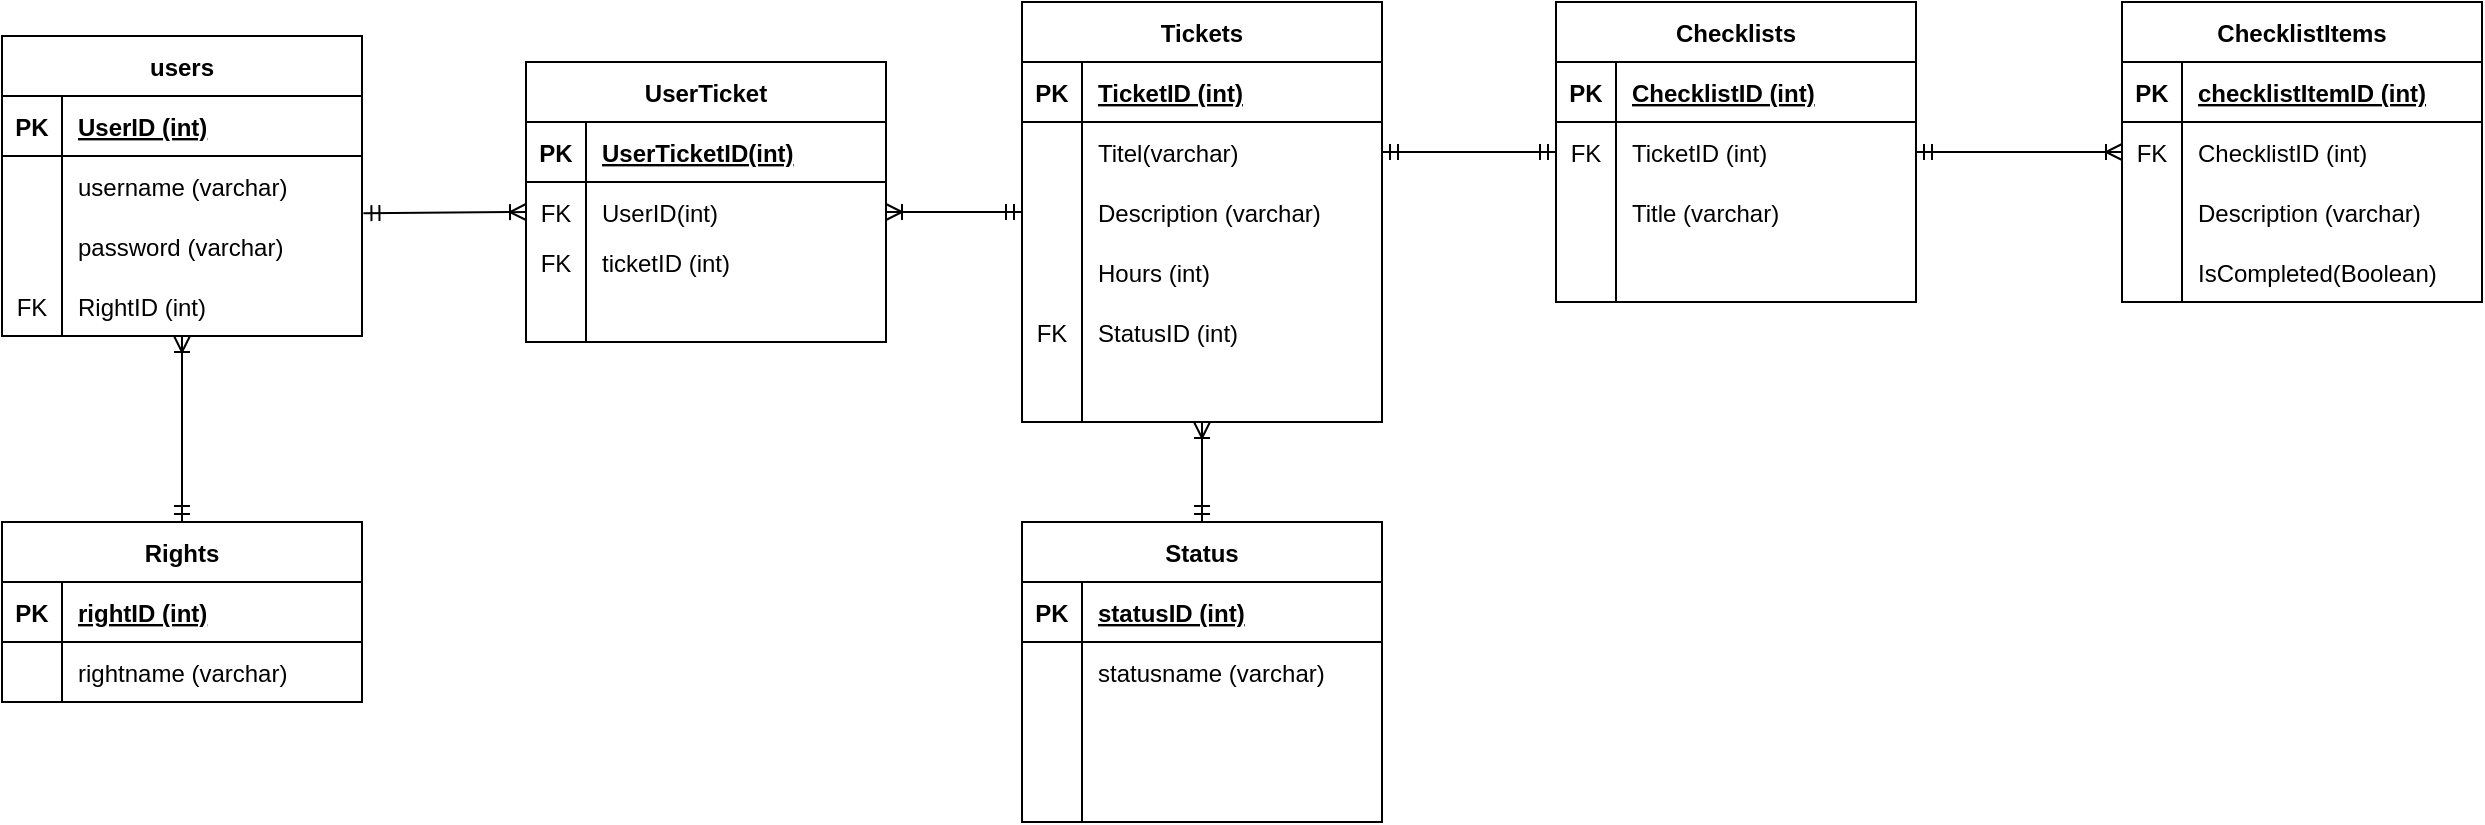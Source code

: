 <mxfile version="20.8.16" type="device"><diagram name="Pagina-1" id="ED9_x2SgofxIKKMf2CVn"><mxGraphModel dx="1050" dy="621" grid="1" gridSize="10" guides="1" tooltips="1" connect="1" arrows="1" fold="1" page="1" pageScale="1" pageWidth="827" pageHeight="1169" math="0" shadow="0"><root><mxCell id="0"/><mxCell id="1" parent="0"/><mxCell id="HaP4oov02xEPlmSlkepc-18" value="" style="endArrow=ERmandOne;html=1;rounded=0;entryX=1.004;entryY=0.953;entryDx=0;entryDy=0;exitX=0;exitY=0.5;exitDx=0;exitDy=0;startArrow=ERoneToMany;startFill=0;endFill=0;entryPerimeter=0;" parent="1" source="A2KFYOI-hx_nvCQmy2ri-47" target="A2KFYOI-hx_nvCQmy2ri-19" edge="1"><mxGeometry x="0.404" y="-29" width="50" height="50" relative="1" as="geometry"><mxPoint x="320" y="205" as="sourcePoint"/><mxPoint x="220" y="205" as="targetPoint"/><mxPoint as="offset"/></mxGeometry></mxCell><mxCell id="HaP4oov02xEPlmSlkepc-21" value="" style="endArrow=ERmandOne;html=1;rounded=0;entryX=0;entryY=0.5;entryDx=0;entryDy=0;exitX=1;exitY=0.5;exitDx=0;exitDy=0;startArrow=ERoneToMany;startFill=0;endFill=0;" parent="1" source="A2KFYOI-hx_nvCQmy2ri-47" target="A2KFYOI-hx_nvCQmy2ri-63" edge="1"><mxGeometry x="0.404" y="-29" width="50" height="50" relative="1" as="geometry"><mxPoint x="460" y="205" as="sourcePoint"/><mxPoint x="570" y="205" as="targetPoint"/><mxPoint as="offset"/></mxGeometry></mxCell><mxCell id="A2KFYOI-hx_nvCQmy2ri-14" value="" style="endArrow=ERmandOne;html=1;rounded=0;entryX=0.5;entryY=0;entryDx=0;entryDy=0;startArrow=ERoneToMany;startFill=0;endFill=0;" parent="1" source="A2KFYOI-hx_nvCQmy2ri-25" edge="1"><mxGeometry x="0.404" y="-29" width="50" height="50" relative="1" as="geometry"><mxPoint x="141.12" y="270.39" as="sourcePoint"/><mxPoint x="140" y="360" as="targetPoint"/><mxPoint as="offset"/></mxGeometry></mxCell><mxCell id="A2KFYOI-hx_nvCQmy2ri-15" value="users" style="shape=table;startSize=30;container=1;collapsible=1;childLayout=tableLayout;fixedRows=1;rowLines=0;fontStyle=1;align=center;resizeLast=1;" parent="1" vertex="1"><mxGeometry x="50" y="117" width="180" height="150" as="geometry"/></mxCell><mxCell id="A2KFYOI-hx_nvCQmy2ri-16" value="" style="shape=tableRow;horizontal=0;startSize=0;swimlaneHead=0;swimlaneBody=0;fillColor=none;collapsible=0;dropTarget=0;points=[[0,0.5],[1,0.5]];portConstraint=eastwest;top=0;left=0;right=0;bottom=1;" parent="A2KFYOI-hx_nvCQmy2ri-15" vertex="1"><mxGeometry y="30" width="180" height="30" as="geometry"/></mxCell><mxCell id="A2KFYOI-hx_nvCQmy2ri-17" value="PK" style="shape=partialRectangle;connectable=0;fillColor=none;top=0;left=0;bottom=0;right=0;fontStyle=1;overflow=hidden;" parent="A2KFYOI-hx_nvCQmy2ri-16" vertex="1"><mxGeometry width="30" height="30" as="geometry"><mxRectangle width="30" height="30" as="alternateBounds"/></mxGeometry></mxCell><mxCell id="A2KFYOI-hx_nvCQmy2ri-18" value="UserID (int)" style="shape=partialRectangle;connectable=0;fillColor=none;top=0;left=0;bottom=0;right=0;align=left;spacingLeft=6;fontStyle=5;overflow=hidden;" parent="A2KFYOI-hx_nvCQmy2ri-16" vertex="1"><mxGeometry x="30" width="150" height="30" as="geometry"><mxRectangle width="150" height="30" as="alternateBounds"/></mxGeometry></mxCell><mxCell id="A2KFYOI-hx_nvCQmy2ri-19" value="" style="shape=tableRow;horizontal=0;startSize=0;swimlaneHead=0;swimlaneBody=0;fillColor=none;collapsible=0;dropTarget=0;points=[[0,0.5],[1,0.5]];portConstraint=eastwest;top=0;left=0;right=0;bottom=0;" parent="A2KFYOI-hx_nvCQmy2ri-15" vertex="1"><mxGeometry y="60" width="180" height="30" as="geometry"/></mxCell><mxCell id="A2KFYOI-hx_nvCQmy2ri-20" value="" style="shape=partialRectangle;connectable=0;fillColor=none;top=0;left=0;bottom=0;right=0;editable=1;overflow=hidden;" parent="A2KFYOI-hx_nvCQmy2ri-19" vertex="1"><mxGeometry width="30" height="30" as="geometry"><mxRectangle width="30" height="30" as="alternateBounds"/></mxGeometry></mxCell><mxCell id="A2KFYOI-hx_nvCQmy2ri-21" value="username (varchar)" style="shape=partialRectangle;connectable=0;fillColor=none;top=0;left=0;bottom=0;right=0;align=left;spacingLeft=6;overflow=hidden;" parent="A2KFYOI-hx_nvCQmy2ri-19" vertex="1"><mxGeometry x="30" width="150" height="30" as="geometry"><mxRectangle width="150" height="30" as="alternateBounds"/></mxGeometry></mxCell><mxCell id="A2KFYOI-hx_nvCQmy2ri-22" value="" style="shape=tableRow;horizontal=0;startSize=0;swimlaneHead=0;swimlaneBody=0;fillColor=none;collapsible=0;dropTarget=0;points=[[0,0.5],[1,0.5]];portConstraint=eastwest;top=0;left=0;right=0;bottom=0;" parent="A2KFYOI-hx_nvCQmy2ri-15" vertex="1"><mxGeometry y="90" width="180" height="30" as="geometry"/></mxCell><mxCell id="A2KFYOI-hx_nvCQmy2ri-23" value="" style="shape=partialRectangle;connectable=0;fillColor=none;top=0;left=0;bottom=0;right=0;editable=1;overflow=hidden;" parent="A2KFYOI-hx_nvCQmy2ri-22" vertex="1"><mxGeometry width="30" height="30" as="geometry"><mxRectangle width="30" height="30" as="alternateBounds"/></mxGeometry></mxCell><mxCell id="A2KFYOI-hx_nvCQmy2ri-24" value="password (varchar)" style="shape=partialRectangle;connectable=0;fillColor=none;top=0;left=0;bottom=0;right=0;align=left;spacingLeft=6;overflow=hidden;" parent="A2KFYOI-hx_nvCQmy2ri-22" vertex="1"><mxGeometry x="30" width="150" height="30" as="geometry"><mxRectangle width="150" height="30" as="alternateBounds"/></mxGeometry></mxCell><mxCell id="A2KFYOI-hx_nvCQmy2ri-25" value="" style="shape=tableRow;horizontal=0;startSize=0;swimlaneHead=0;swimlaneBody=0;fillColor=none;collapsible=0;dropTarget=0;points=[[0,0.5],[1,0.5]];portConstraint=eastwest;top=0;left=0;right=0;bottom=0;" parent="A2KFYOI-hx_nvCQmy2ri-15" vertex="1"><mxGeometry y="120" width="180" height="30" as="geometry"/></mxCell><mxCell id="A2KFYOI-hx_nvCQmy2ri-26" value="FK" style="shape=partialRectangle;connectable=0;fillColor=none;top=0;left=0;bottom=0;right=0;editable=1;overflow=hidden;" parent="A2KFYOI-hx_nvCQmy2ri-25" vertex="1"><mxGeometry width="30" height="30" as="geometry"><mxRectangle width="30" height="30" as="alternateBounds"/></mxGeometry></mxCell><mxCell id="A2KFYOI-hx_nvCQmy2ri-27" value="RightID (int)" style="shape=partialRectangle;connectable=0;fillColor=none;top=0;left=0;bottom=0;right=0;align=left;spacingLeft=6;overflow=hidden;" parent="A2KFYOI-hx_nvCQmy2ri-25" vertex="1"><mxGeometry x="30" width="150" height="30" as="geometry"><mxRectangle width="150" height="30" as="alternateBounds"/></mxGeometry></mxCell><mxCell id="A2KFYOI-hx_nvCQmy2ri-30" value="Rights" style="shape=table;startSize=30;container=1;collapsible=1;childLayout=tableLayout;fixedRows=1;rowLines=0;fontStyle=1;align=center;resizeLast=1;" parent="1" vertex="1"><mxGeometry x="50" y="360" width="180" height="90" as="geometry"/></mxCell><mxCell id="A2KFYOI-hx_nvCQmy2ri-31" value="" style="shape=tableRow;horizontal=0;startSize=0;swimlaneHead=0;swimlaneBody=0;fillColor=none;collapsible=0;dropTarget=0;points=[[0,0.5],[1,0.5]];portConstraint=eastwest;top=0;left=0;right=0;bottom=1;" parent="A2KFYOI-hx_nvCQmy2ri-30" vertex="1"><mxGeometry y="30" width="180" height="30" as="geometry"/></mxCell><mxCell id="A2KFYOI-hx_nvCQmy2ri-32" value="PK" style="shape=partialRectangle;connectable=0;fillColor=none;top=0;left=0;bottom=0;right=0;fontStyle=1;overflow=hidden;" parent="A2KFYOI-hx_nvCQmy2ri-31" vertex="1"><mxGeometry width="30" height="30" as="geometry"><mxRectangle width="30" height="30" as="alternateBounds"/></mxGeometry></mxCell><mxCell id="A2KFYOI-hx_nvCQmy2ri-33" value="rightID (int)" style="shape=partialRectangle;connectable=0;fillColor=none;top=0;left=0;bottom=0;right=0;align=left;spacingLeft=6;fontStyle=5;overflow=hidden;" parent="A2KFYOI-hx_nvCQmy2ri-31" vertex="1"><mxGeometry x="30" width="150" height="30" as="geometry"><mxRectangle width="150" height="30" as="alternateBounds"/></mxGeometry></mxCell><mxCell id="A2KFYOI-hx_nvCQmy2ri-34" value="" style="shape=tableRow;horizontal=0;startSize=0;swimlaneHead=0;swimlaneBody=0;fillColor=none;collapsible=0;dropTarget=0;points=[[0,0.5],[1,0.5]];portConstraint=eastwest;top=0;left=0;right=0;bottom=0;" parent="A2KFYOI-hx_nvCQmy2ri-30" vertex="1"><mxGeometry y="60" width="180" height="30" as="geometry"/></mxCell><mxCell id="A2KFYOI-hx_nvCQmy2ri-35" value="" style="shape=partialRectangle;connectable=0;fillColor=none;top=0;left=0;bottom=0;right=0;editable=1;overflow=hidden;" parent="A2KFYOI-hx_nvCQmy2ri-34" vertex="1"><mxGeometry width="30" height="30" as="geometry"><mxRectangle width="30" height="30" as="alternateBounds"/></mxGeometry></mxCell><mxCell id="A2KFYOI-hx_nvCQmy2ri-36" value="rightname (varchar)" style="shape=partialRectangle;connectable=0;fillColor=none;top=0;left=0;bottom=0;right=0;align=left;spacingLeft=6;overflow=hidden;" parent="A2KFYOI-hx_nvCQmy2ri-34" vertex="1"><mxGeometry x="30" width="150" height="30" as="geometry"><mxRectangle width="150" height="30" as="alternateBounds"/></mxGeometry></mxCell><mxCell id="A2KFYOI-hx_nvCQmy2ri-43" value="UserTicket" style="shape=table;startSize=30;container=1;collapsible=1;childLayout=tableLayout;fixedRows=1;rowLines=0;fontStyle=1;align=center;resizeLast=1;" parent="1" vertex="1"><mxGeometry x="312" y="130" width="180" height="140" as="geometry"/></mxCell><mxCell id="A2KFYOI-hx_nvCQmy2ri-44" value="" style="shape=tableRow;horizontal=0;startSize=0;swimlaneHead=0;swimlaneBody=0;fillColor=none;collapsible=0;dropTarget=0;points=[[0,0.5],[1,0.5]];portConstraint=eastwest;top=0;left=0;right=0;bottom=1;" parent="A2KFYOI-hx_nvCQmy2ri-43" vertex="1"><mxGeometry y="30" width="180" height="30" as="geometry"/></mxCell><mxCell id="A2KFYOI-hx_nvCQmy2ri-45" value="PK" style="shape=partialRectangle;connectable=0;fillColor=none;top=0;left=0;bottom=0;right=0;fontStyle=1;overflow=hidden;" parent="A2KFYOI-hx_nvCQmy2ri-44" vertex="1"><mxGeometry width="30" height="30" as="geometry"><mxRectangle width="30" height="30" as="alternateBounds"/></mxGeometry></mxCell><mxCell id="A2KFYOI-hx_nvCQmy2ri-46" value="UserTicketID(int)" style="shape=partialRectangle;connectable=0;fillColor=none;top=0;left=0;bottom=0;right=0;align=left;spacingLeft=6;fontStyle=5;overflow=hidden;" parent="A2KFYOI-hx_nvCQmy2ri-44" vertex="1"><mxGeometry x="30" width="150" height="30" as="geometry"><mxRectangle width="150" height="30" as="alternateBounds"/></mxGeometry></mxCell><mxCell id="A2KFYOI-hx_nvCQmy2ri-47" value="" style="shape=tableRow;horizontal=0;startSize=0;swimlaneHead=0;swimlaneBody=0;fillColor=none;collapsible=0;dropTarget=0;points=[[0,0.5],[1,0.5]];portConstraint=eastwest;top=0;left=0;right=0;bottom=0;" parent="A2KFYOI-hx_nvCQmy2ri-43" vertex="1"><mxGeometry y="60" width="180" height="30" as="geometry"/></mxCell><mxCell id="A2KFYOI-hx_nvCQmy2ri-48" value="FK" style="shape=partialRectangle;connectable=0;fillColor=none;top=0;left=0;bottom=0;right=0;editable=1;overflow=hidden;" parent="A2KFYOI-hx_nvCQmy2ri-47" vertex="1"><mxGeometry width="30" height="30" as="geometry"><mxRectangle width="30" height="30" as="alternateBounds"/></mxGeometry></mxCell><mxCell id="A2KFYOI-hx_nvCQmy2ri-49" value="UserID(int)" style="shape=partialRectangle;connectable=0;fillColor=none;top=0;left=0;bottom=0;right=0;align=left;spacingLeft=6;overflow=hidden;" parent="A2KFYOI-hx_nvCQmy2ri-47" vertex="1"><mxGeometry x="30" width="150" height="30" as="geometry"><mxRectangle width="150" height="30" as="alternateBounds"/></mxGeometry></mxCell><mxCell id="A2KFYOI-hx_nvCQmy2ri-50" value="" style="shape=tableRow;horizontal=0;startSize=0;swimlaneHead=0;swimlaneBody=0;fillColor=none;collapsible=0;dropTarget=0;points=[[0,0.5],[1,0.5]];portConstraint=eastwest;top=0;left=0;right=0;bottom=0;" parent="A2KFYOI-hx_nvCQmy2ri-43" vertex="1"><mxGeometry y="90" width="180" height="20" as="geometry"/></mxCell><mxCell id="A2KFYOI-hx_nvCQmy2ri-51" value="FK" style="shape=partialRectangle;connectable=0;fillColor=none;top=0;left=0;bottom=0;right=0;editable=1;overflow=hidden;" parent="A2KFYOI-hx_nvCQmy2ri-50" vertex="1"><mxGeometry width="30" height="20" as="geometry"><mxRectangle width="30" height="20" as="alternateBounds"/></mxGeometry></mxCell><mxCell id="A2KFYOI-hx_nvCQmy2ri-52" value="ticketID (int)" style="shape=partialRectangle;connectable=0;fillColor=none;top=0;left=0;bottom=0;right=0;align=left;spacingLeft=6;overflow=hidden;" parent="A2KFYOI-hx_nvCQmy2ri-50" vertex="1"><mxGeometry x="30" width="150" height="20" as="geometry"><mxRectangle width="150" height="20" as="alternateBounds"/></mxGeometry></mxCell><mxCell id="A2KFYOI-hx_nvCQmy2ri-53" value="" style="shape=tableRow;horizontal=0;startSize=0;swimlaneHead=0;swimlaneBody=0;fillColor=none;collapsible=0;dropTarget=0;points=[[0,0.5],[1,0.5]];portConstraint=eastwest;top=0;left=0;right=0;bottom=0;" parent="A2KFYOI-hx_nvCQmy2ri-43" vertex="1"><mxGeometry y="110" width="180" height="30" as="geometry"/></mxCell><mxCell id="A2KFYOI-hx_nvCQmy2ri-54" value="" style="shape=partialRectangle;connectable=0;fillColor=none;top=0;left=0;bottom=0;right=0;editable=1;overflow=hidden;" parent="A2KFYOI-hx_nvCQmy2ri-53" vertex="1"><mxGeometry width="30" height="30" as="geometry"><mxRectangle width="30" height="30" as="alternateBounds"/></mxGeometry></mxCell><mxCell id="A2KFYOI-hx_nvCQmy2ri-55" value="" style="shape=partialRectangle;connectable=0;fillColor=none;top=0;left=0;bottom=0;right=0;align=left;spacingLeft=6;overflow=hidden;" parent="A2KFYOI-hx_nvCQmy2ri-53" vertex="1"><mxGeometry x="30" width="150" height="30" as="geometry"><mxRectangle width="150" height="30" as="alternateBounds"/></mxGeometry></mxCell><mxCell id="A2KFYOI-hx_nvCQmy2ri-56" value="Tickets" style="shape=table;startSize=30;container=1;collapsible=1;childLayout=tableLayout;fixedRows=1;rowLines=0;fontStyle=1;align=center;resizeLast=1;" parent="1" vertex="1"><mxGeometry x="560" y="100" width="180" height="210" as="geometry"/></mxCell><mxCell id="A2KFYOI-hx_nvCQmy2ri-57" value="" style="shape=tableRow;horizontal=0;startSize=0;swimlaneHead=0;swimlaneBody=0;fillColor=none;collapsible=0;dropTarget=0;points=[[0,0.5],[1,0.5]];portConstraint=eastwest;top=0;left=0;right=0;bottom=1;" parent="A2KFYOI-hx_nvCQmy2ri-56" vertex="1"><mxGeometry y="30" width="180" height="30" as="geometry"/></mxCell><mxCell id="A2KFYOI-hx_nvCQmy2ri-58" value="PK" style="shape=partialRectangle;connectable=0;fillColor=none;top=0;left=0;bottom=0;right=0;fontStyle=1;overflow=hidden;" parent="A2KFYOI-hx_nvCQmy2ri-57" vertex="1"><mxGeometry width="30" height="30" as="geometry"><mxRectangle width="30" height="30" as="alternateBounds"/></mxGeometry></mxCell><mxCell id="A2KFYOI-hx_nvCQmy2ri-59" value="TicketID (int)" style="shape=partialRectangle;connectable=0;fillColor=none;top=0;left=0;bottom=0;right=0;align=left;spacingLeft=6;fontStyle=5;overflow=hidden;" parent="A2KFYOI-hx_nvCQmy2ri-57" vertex="1"><mxGeometry x="30" width="150" height="30" as="geometry"><mxRectangle width="150" height="30" as="alternateBounds"/></mxGeometry></mxCell><mxCell id="A2KFYOI-hx_nvCQmy2ri-60" value="" style="shape=tableRow;horizontal=0;startSize=0;swimlaneHead=0;swimlaneBody=0;fillColor=none;collapsible=0;dropTarget=0;points=[[0,0.5],[1,0.5]];portConstraint=eastwest;top=0;left=0;right=0;bottom=0;" parent="A2KFYOI-hx_nvCQmy2ri-56" vertex="1"><mxGeometry y="60" width="180" height="30" as="geometry"/></mxCell><mxCell id="A2KFYOI-hx_nvCQmy2ri-61" value="" style="shape=partialRectangle;connectable=0;fillColor=none;top=0;left=0;bottom=0;right=0;editable=1;overflow=hidden;" parent="A2KFYOI-hx_nvCQmy2ri-60" vertex="1"><mxGeometry width="30" height="30" as="geometry"><mxRectangle width="30" height="30" as="alternateBounds"/></mxGeometry></mxCell><mxCell id="A2KFYOI-hx_nvCQmy2ri-62" value="Titel(varchar)" style="shape=partialRectangle;connectable=0;fillColor=none;top=0;left=0;bottom=0;right=0;align=left;spacingLeft=6;overflow=hidden;" parent="A2KFYOI-hx_nvCQmy2ri-60" vertex="1"><mxGeometry x="30" width="150" height="30" as="geometry"><mxRectangle width="150" height="30" as="alternateBounds"/></mxGeometry></mxCell><mxCell id="A2KFYOI-hx_nvCQmy2ri-63" value="" style="shape=tableRow;horizontal=0;startSize=0;swimlaneHead=0;swimlaneBody=0;fillColor=none;collapsible=0;dropTarget=0;points=[[0,0.5],[1,0.5]];portConstraint=eastwest;top=0;left=0;right=0;bottom=0;" parent="A2KFYOI-hx_nvCQmy2ri-56" vertex="1"><mxGeometry y="90" width="180" height="30" as="geometry"/></mxCell><mxCell id="A2KFYOI-hx_nvCQmy2ri-64" value="" style="shape=partialRectangle;connectable=0;fillColor=none;top=0;left=0;bottom=0;right=0;editable=1;overflow=hidden;" parent="A2KFYOI-hx_nvCQmy2ri-63" vertex="1"><mxGeometry width="30" height="30" as="geometry"><mxRectangle width="30" height="30" as="alternateBounds"/></mxGeometry></mxCell><mxCell id="A2KFYOI-hx_nvCQmy2ri-65" value="Description (varchar)" style="shape=partialRectangle;connectable=0;fillColor=none;top=0;left=0;bottom=0;right=0;align=left;spacingLeft=6;overflow=hidden;" parent="A2KFYOI-hx_nvCQmy2ri-63" vertex="1"><mxGeometry x="30" width="150" height="30" as="geometry"><mxRectangle width="150" height="30" as="alternateBounds"/></mxGeometry></mxCell><mxCell id="A2KFYOI-hx_nvCQmy2ri-66" value="" style="shape=tableRow;horizontal=0;startSize=0;swimlaneHead=0;swimlaneBody=0;fillColor=none;collapsible=0;dropTarget=0;points=[[0,0.5],[1,0.5]];portConstraint=eastwest;top=0;left=0;right=0;bottom=0;" parent="A2KFYOI-hx_nvCQmy2ri-56" vertex="1"><mxGeometry y="120" width="180" height="30" as="geometry"/></mxCell><mxCell id="A2KFYOI-hx_nvCQmy2ri-67" value="" style="shape=partialRectangle;connectable=0;fillColor=none;top=0;left=0;bottom=0;right=0;editable=1;overflow=hidden;" parent="A2KFYOI-hx_nvCQmy2ri-66" vertex="1"><mxGeometry width="30" height="30" as="geometry"><mxRectangle width="30" height="30" as="alternateBounds"/></mxGeometry></mxCell><mxCell id="A2KFYOI-hx_nvCQmy2ri-68" value="Hours (int)" style="shape=partialRectangle;connectable=0;fillColor=none;top=0;left=0;bottom=0;right=0;align=left;spacingLeft=6;overflow=hidden;" parent="A2KFYOI-hx_nvCQmy2ri-66" vertex="1"><mxGeometry x="30" width="150" height="30" as="geometry"><mxRectangle width="150" height="30" as="alternateBounds"/></mxGeometry></mxCell><mxCell id="A2KFYOI-hx_nvCQmy2ri-69" value="" style="shape=tableRow;horizontal=0;startSize=0;swimlaneHead=0;swimlaneBody=0;fillColor=none;collapsible=0;dropTarget=0;points=[[0,0.5],[1,0.5]];portConstraint=eastwest;top=0;left=0;right=0;bottom=0;" parent="A2KFYOI-hx_nvCQmy2ri-56" vertex="1"><mxGeometry y="150" width="180" height="30" as="geometry"/></mxCell><mxCell id="A2KFYOI-hx_nvCQmy2ri-70" value="FK" style="shape=partialRectangle;connectable=0;fillColor=none;top=0;left=0;bottom=0;right=0;editable=1;overflow=hidden;" parent="A2KFYOI-hx_nvCQmy2ri-69" vertex="1"><mxGeometry width="30" height="30" as="geometry"><mxRectangle width="30" height="30" as="alternateBounds"/></mxGeometry></mxCell><mxCell id="A2KFYOI-hx_nvCQmy2ri-71" value="StatusID (int)" style="shape=partialRectangle;connectable=0;fillColor=none;top=0;left=0;bottom=0;right=0;align=left;spacingLeft=6;overflow=hidden;" parent="A2KFYOI-hx_nvCQmy2ri-69" vertex="1"><mxGeometry x="30" width="150" height="30" as="geometry"><mxRectangle width="150" height="30" as="alternateBounds"/></mxGeometry></mxCell><mxCell id="A2KFYOI-hx_nvCQmy2ri-72" value="" style="shape=tableRow;horizontal=0;startSize=0;swimlaneHead=0;swimlaneBody=0;fillColor=none;collapsible=0;dropTarget=0;points=[[0,0.5],[1,0.5]];portConstraint=eastwest;top=0;left=0;right=0;bottom=0;" parent="A2KFYOI-hx_nvCQmy2ri-56" vertex="1"><mxGeometry y="180" width="180" height="30" as="geometry"/></mxCell><mxCell id="A2KFYOI-hx_nvCQmy2ri-73" value="" style="shape=partialRectangle;connectable=0;fillColor=none;top=0;left=0;bottom=0;right=0;editable=1;overflow=hidden;" parent="A2KFYOI-hx_nvCQmy2ri-72" vertex="1"><mxGeometry width="30" height="30" as="geometry"><mxRectangle width="30" height="30" as="alternateBounds"/></mxGeometry></mxCell><mxCell id="A2KFYOI-hx_nvCQmy2ri-74" value="" style="shape=partialRectangle;connectable=0;fillColor=none;top=0;left=0;bottom=0;right=0;align=left;spacingLeft=6;overflow=hidden;" parent="A2KFYOI-hx_nvCQmy2ri-72" vertex="1"><mxGeometry x="30" width="150" height="30" as="geometry"><mxRectangle width="150" height="30" as="alternateBounds"/></mxGeometry></mxCell><mxCell id="A2KFYOI-hx_nvCQmy2ri-75" value="Status" style="shape=table;startSize=30;container=1;collapsible=1;childLayout=tableLayout;fixedRows=1;rowLines=0;fontStyle=1;align=center;resizeLast=1;" parent="1" vertex="1"><mxGeometry x="560" y="360" width="180" height="150" as="geometry"/></mxCell><mxCell id="A2KFYOI-hx_nvCQmy2ri-76" value="" style="shape=tableRow;horizontal=0;startSize=0;swimlaneHead=0;swimlaneBody=0;fillColor=none;collapsible=0;dropTarget=0;points=[[0,0.5],[1,0.5]];portConstraint=eastwest;top=0;left=0;right=0;bottom=1;" parent="A2KFYOI-hx_nvCQmy2ri-75" vertex="1"><mxGeometry y="30" width="180" height="30" as="geometry"/></mxCell><mxCell id="A2KFYOI-hx_nvCQmy2ri-77" value="PK" style="shape=partialRectangle;connectable=0;fillColor=none;top=0;left=0;bottom=0;right=0;fontStyle=1;overflow=hidden;" parent="A2KFYOI-hx_nvCQmy2ri-76" vertex="1"><mxGeometry width="30" height="30" as="geometry"><mxRectangle width="30" height="30" as="alternateBounds"/></mxGeometry></mxCell><mxCell id="A2KFYOI-hx_nvCQmy2ri-78" value="statusID (int)" style="shape=partialRectangle;connectable=0;fillColor=none;top=0;left=0;bottom=0;right=0;align=left;spacingLeft=6;fontStyle=5;overflow=hidden;" parent="A2KFYOI-hx_nvCQmy2ri-76" vertex="1"><mxGeometry x="30" width="150" height="30" as="geometry"><mxRectangle width="150" height="30" as="alternateBounds"/></mxGeometry></mxCell><mxCell id="A2KFYOI-hx_nvCQmy2ri-79" value="" style="shape=tableRow;horizontal=0;startSize=0;swimlaneHead=0;swimlaneBody=0;fillColor=none;collapsible=0;dropTarget=0;points=[[0,0.5],[1,0.5]];portConstraint=eastwest;top=0;left=0;right=0;bottom=0;" parent="A2KFYOI-hx_nvCQmy2ri-75" vertex="1"><mxGeometry y="60" width="180" height="30" as="geometry"/></mxCell><mxCell id="A2KFYOI-hx_nvCQmy2ri-80" value="" style="shape=partialRectangle;connectable=0;fillColor=none;top=0;left=0;bottom=0;right=0;editable=1;overflow=hidden;" parent="A2KFYOI-hx_nvCQmy2ri-79" vertex="1"><mxGeometry width="30" height="30" as="geometry"><mxRectangle width="30" height="30" as="alternateBounds"/></mxGeometry></mxCell><mxCell id="A2KFYOI-hx_nvCQmy2ri-81" value="statusname (varchar)" style="shape=partialRectangle;connectable=0;fillColor=none;top=0;left=0;bottom=0;right=0;align=left;spacingLeft=6;overflow=hidden;" parent="A2KFYOI-hx_nvCQmy2ri-79" vertex="1"><mxGeometry x="30" width="150" height="30" as="geometry"><mxRectangle width="150" height="30" as="alternateBounds"/></mxGeometry></mxCell><mxCell id="A2KFYOI-hx_nvCQmy2ri-82" value="" style="shape=tableRow;horizontal=0;startSize=0;swimlaneHead=0;swimlaneBody=0;fillColor=none;collapsible=0;dropTarget=0;points=[[0,0.5],[1,0.5]];portConstraint=eastwest;top=0;left=0;right=0;bottom=0;" parent="A2KFYOI-hx_nvCQmy2ri-75" vertex="1"><mxGeometry y="90" width="180" height="30" as="geometry"/></mxCell><mxCell id="A2KFYOI-hx_nvCQmy2ri-83" value="" style="shape=partialRectangle;connectable=0;fillColor=none;top=0;left=0;bottom=0;right=0;editable=1;overflow=hidden;" parent="A2KFYOI-hx_nvCQmy2ri-82" vertex="1"><mxGeometry width="30" height="30" as="geometry"><mxRectangle width="30" height="30" as="alternateBounds"/></mxGeometry></mxCell><mxCell id="A2KFYOI-hx_nvCQmy2ri-84" value="" style="shape=partialRectangle;connectable=0;fillColor=none;top=0;left=0;bottom=0;right=0;align=left;spacingLeft=6;overflow=hidden;" parent="A2KFYOI-hx_nvCQmy2ri-82" vertex="1"><mxGeometry x="30" width="150" height="30" as="geometry"><mxRectangle width="150" height="30" as="alternateBounds"/></mxGeometry></mxCell><mxCell id="A2KFYOI-hx_nvCQmy2ri-85" value="" style="shape=tableRow;horizontal=0;startSize=0;swimlaneHead=0;swimlaneBody=0;fillColor=none;collapsible=0;dropTarget=0;points=[[0,0.5],[1,0.5]];portConstraint=eastwest;top=0;left=0;right=0;bottom=0;" parent="A2KFYOI-hx_nvCQmy2ri-75" vertex="1"><mxGeometry y="120" width="180" height="30" as="geometry"/></mxCell><mxCell id="A2KFYOI-hx_nvCQmy2ri-86" value="" style="shape=partialRectangle;connectable=0;fillColor=none;top=0;left=0;bottom=0;right=0;editable=1;overflow=hidden;" parent="A2KFYOI-hx_nvCQmy2ri-85" vertex="1"><mxGeometry width="30" height="30" as="geometry"><mxRectangle width="30" height="30" as="alternateBounds"/></mxGeometry></mxCell><mxCell id="A2KFYOI-hx_nvCQmy2ri-87" value="" style="shape=partialRectangle;connectable=0;fillColor=none;top=0;left=0;bottom=0;right=0;align=left;spacingLeft=6;overflow=hidden;" parent="A2KFYOI-hx_nvCQmy2ri-85" vertex="1"><mxGeometry x="30" width="150" height="30" as="geometry"><mxRectangle width="150" height="30" as="alternateBounds"/></mxGeometry></mxCell><mxCell id="A2KFYOI-hx_nvCQmy2ri-89" value="" style="endArrow=ERmandOne;html=1;rounded=0;startArrow=ERoneToMany;startFill=0;endFill=0;entryX=0.5;entryY=0;entryDx=0;entryDy=0;" parent="1" source="A2KFYOI-hx_nvCQmy2ri-72" target="A2KFYOI-hx_nvCQmy2ri-75" edge="1"><mxGeometry x="0.404" y="-29" width="50" height="50" relative="1" as="geometry"><mxPoint x="660" y="310" as="sourcePoint"/><mxPoint x="570" y="330" as="targetPoint"/><mxPoint as="offset"/></mxGeometry></mxCell><mxCell id="fr6JdOtIxCmAw5RBt5jF-1" value="Checklists" style="shape=table;startSize=30;container=1;collapsible=1;childLayout=tableLayout;fixedRows=1;rowLines=0;fontStyle=1;align=center;resizeLast=1;" vertex="1" parent="1"><mxGeometry x="827" y="100" width="180" height="150" as="geometry"/></mxCell><mxCell id="fr6JdOtIxCmAw5RBt5jF-2" value="" style="shape=tableRow;horizontal=0;startSize=0;swimlaneHead=0;swimlaneBody=0;fillColor=none;collapsible=0;dropTarget=0;points=[[0,0.5],[1,0.5]];portConstraint=eastwest;top=0;left=0;right=0;bottom=1;" vertex="1" parent="fr6JdOtIxCmAw5RBt5jF-1"><mxGeometry y="30" width="180" height="30" as="geometry"/></mxCell><mxCell id="fr6JdOtIxCmAw5RBt5jF-3" value="PK" style="shape=partialRectangle;connectable=0;fillColor=none;top=0;left=0;bottom=0;right=0;fontStyle=1;overflow=hidden;" vertex="1" parent="fr6JdOtIxCmAw5RBt5jF-2"><mxGeometry width="30" height="30" as="geometry"><mxRectangle width="30" height="30" as="alternateBounds"/></mxGeometry></mxCell><mxCell id="fr6JdOtIxCmAw5RBt5jF-4" value="ChecklistID (int)" style="shape=partialRectangle;connectable=0;fillColor=none;top=0;left=0;bottom=0;right=0;align=left;spacingLeft=6;fontStyle=5;overflow=hidden;" vertex="1" parent="fr6JdOtIxCmAw5RBt5jF-2"><mxGeometry x="30" width="150" height="30" as="geometry"><mxRectangle width="150" height="30" as="alternateBounds"/></mxGeometry></mxCell><mxCell id="fr6JdOtIxCmAw5RBt5jF-5" value="" style="shape=tableRow;horizontal=0;startSize=0;swimlaneHead=0;swimlaneBody=0;fillColor=none;collapsible=0;dropTarget=0;points=[[0,0.5],[1,0.5]];portConstraint=eastwest;top=0;left=0;right=0;bottom=0;" vertex="1" parent="fr6JdOtIxCmAw5RBt5jF-1"><mxGeometry y="60" width="180" height="30" as="geometry"/></mxCell><mxCell id="fr6JdOtIxCmAw5RBt5jF-6" value="FK" style="shape=partialRectangle;connectable=0;fillColor=none;top=0;left=0;bottom=0;right=0;editable=1;overflow=hidden;" vertex="1" parent="fr6JdOtIxCmAw5RBt5jF-5"><mxGeometry width="30" height="30" as="geometry"><mxRectangle width="30" height="30" as="alternateBounds"/></mxGeometry></mxCell><mxCell id="fr6JdOtIxCmAw5RBt5jF-7" value="TicketID (int)" style="shape=partialRectangle;connectable=0;fillColor=none;top=0;left=0;bottom=0;right=0;align=left;spacingLeft=6;overflow=hidden;" vertex="1" parent="fr6JdOtIxCmAw5RBt5jF-5"><mxGeometry x="30" width="150" height="30" as="geometry"><mxRectangle width="150" height="30" as="alternateBounds"/></mxGeometry></mxCell><mxCell id="fr6JdOtIxCmAw5RBt5jF-8" value="" style="shape=tableRow;horizontal=0;startSize=0;swimlaneHead=0;swimlaneBody=0;fillColor=none;collapsible=0;dropTarget=0;points=[[0,0.5],[1,0.5]];portConstraint=eastwest;top=0;left=0;right=0;bottom=0;" vertex="1" parent="fr6JdOtIxCmAw5RBt5jF-1"><mxGeometry y="90" width="180" height="30" as="geometry"/></mxCell><mxCell id="fr6JdOtIxCmAw5RBt5jF-9" value="" style="shape=partialRectangle;connectable=0;fillColor=none;top=0;left=0;bottom=0;right=0;editable=1;overflow=hidden;" vertex="1" parent="fr6JdOtIxCmAw5RBt5jF-8"><mxGeometry width="30" height="30" as="geometry"><mxRectangle width="30" height="30" as="alternateBounds"/></mxGeometry></mxCell><mxCell id="fr6JdOtIxCmAw5RBt5jF-10" value="Title (varchar)" style="shape=partialRectangle;connectable=0;fillColor=none;top=0;left=0;bottom=0;right=0;align=left;spacingLeft=6;overflow=hidden;" vertex="1" parent="fr6JdOtIxCmAw5RBt5jF-8"><mxGeometry x="30" width="150" height="30" as="geometry"><mxRectangle width="150" height="30" as="alternateBounds"/></mxGeometry></mxCell><mxCell id="fr6JdOtIxCmAw5RBt5jF-11" value="" style="shape=tableRow;horizontal=0;startSize=0;swimlaneHead=0;swimlaneBody=0;fillColor=none;collapsible=0;dropTarget=0;points=[[0,0.5],[1,0.5]];portConstraint=eastwest;top=0;left=0;right=0;bottom=0;" vertex="1" parent="fr6JdOtIxCmAw5RBt5jF-1"><mxGeometry y="120" width="180" height="30" as="geometry"/></mxCell><mxCell id="fr6JdOtIxCmAw5RBt5jF-12" value="" style="shape=partialRectangle;connectable=0;fillColor=none;top=0;left=0;bottom=0;right=0;editable=1;overflow=hidden;" vertex="1" parent="fr6JdOtIxCmAw5RBt5jF-11"><mxGeometry width="30" height="30" as="geometry"><mxRectangle width="30" height="30" as="alternateBounds"/></mxGeometry></mxCell><mxCell id="fr6JdOtIxCmAw5RBt5jF-13" value="" style="shape=partialRectangle;connectable=0;fillColor=none;top=0;left=0;bottom=0;right=0;align=left;spacingLeft=6;overflow=hidden;" vertex="1" parent="fr6JdOtIxCmAw5RBt5jF-11"><mxGeometry x="30" width="150" height="30" as="geometry"><mxRectangle width="150" height="30" as="alternateBounds"/></mxGeometry></mxCell><mxCell id="fr6JdOtIxCmAw5RBt5jF-15" value="" style="endArrow=ERmandOne;html=1;rounded=0;entryX=0;entryY=0.5;entryDx=0;entryDy=0;exitX=1;exitY=0.5;exitDx=0;exitDy=0;startArrow=ERmandOne;startFill=0;endFill=0;" edge="1" parent="1" source="A2KFYOI-hx_nvCQmy2ri-60" target="fr6JdOtIxCmAw5RBt5jF-5"><mxGeometry x="0.404" y="-29" width="50" height="50" relative="1" as="geometry"><mxPoint x="750" y="174.5" as="sourcePoint"/><mxPoint x="818" y="174.5" as="targetPoint"/><mxPoint as="offset"/></mxGeometry></mxCell><mxCell id="fr6JdOtIxCmAw5RBt5jF-16" value="ChecklistItems" style="shape=table;startSize=30;container=1;collapsible=1;childLayout=tableLayout;fixedRows=1;rowLines=0;fontStyle=1;align=center;resizeLast=1;" vertex="1" parent="1"><mxGeometry x="1110" y="100" width="180" height="150" as="geometry"/></mxCell><mxCell id="fr6JdOtIxCmAw5RBt5jF-17" value="" style="shape=tableRow;horizontal=0;startSize=0;swimlaneHead=0;swimlaneBody=0;fillColor=none;collapsible=0;dropTarget=0;points=[[0,0.5],[1,0.5]];portConstraint=eastwest;top=0;left=0;right=0;bottom=1;" vertex="1" parent="fr6JdOtIxCmAw5RBt5jF-16"><mxGeometry y="30" width="180" height="30" as="geometry"/></mxCell><mxCell id="fr6JdOtIxCmAw5RBt5jF-18" value="PK" style="shape=partialRectangle;connectable=0;fillColor=none;top=0;left=0;bottom=0;right=0;fontStyle=1;overflow=hidden;" vertex="1" parent="fr6JdOtIxCmAw5RBt5jF-17"><mxGeometry width="30" height="30" as="geometry"><mxRectangle width="30" height="30" as="alternateBounds"/></mxGeometry></mxCell><mxCell id="fr6JdOtIxCmAw5RBt5jF-19" value="checklistItemID (int)" style="shape=partialRectangle;connectable=0;fillColor=none;top=0;left=0;bottom=0;right=0;align=left;spacingLeft=6;fontStyle=5;overflow=hidden;" vertex="1" parent="fr6JdOtIxCmAw5RBt5jF-17"><mxGeometry x="30" width="150" height="30" as="geometry"><mxRectangle width="150" height="30" as="alternateBounds"/></mxGeometry></mxCell><mxCell id="fr6JdOtIxCmAw5RBt5jF-20" value="" style="shape=tableRow;horizontal=0;startSize=0;swimlaneHead=0;swimlaneBody=0;fillColor=none;collapsible=0;dropTarget=0;points=[[0,0.5],[1,0.5]];portConstraint=eastwest;top=0;left=0;right=0;bottom=0;" vertex="1" parent="fr6JdOtIxCmAw5RBt5jF-16"><mxGeometry y="60" width="180" height="30" as="geometry"/></mxCell><mxCell id="fr6JdOtIxCmAw5RBt5jF-21" value="FK" style="shape=partialRectangle;connectable=0;fillColor=none;top=0;left=0;bottom=0;right=0;editable=1;overflow=hidden;" vertex="1" parent="fr6JdOtIxCmAw5RBt5jF-20"><mxGeometry width="30" height="30" as="geometry"><mxRectangle width="30" height="30" as="alternateBounds"/></mxGeometry></mxCell><mxCell id="fr6JdOtIxCmAw5RBt5jF-22" value="ChecklistID (int)" style="shape=partialRectangle;connectable=0;fillColor=none;top=0;left=0;bottom=0;right=0;align=left;spacingLeft=6;overflow=hidden;" vertex="1" parent="fr6JdOtIxCmAw5RBt5jF-20"><mxGeometry x="30" width="150" height="30" as="geometry"><mxRectangle width="150" height="30" as="alternateBounds"/></mxGeometry></mxCell><mxCell id="fr6JdOtIxCmAw5RBt5jF-23" value="" style="shape=tableRow;horizontal=0;startSize=0;swimlaneHead=0;swimlaneBody=0;fillColor=none;collapsible=0;dropTarget=0;points=[[0,0.5],[1,0.5]];portConstraint=eastwest;top=0;left=0;right=0;bottom=0;" vertex="1" parent="fr6JdOtIxCmAw5RBt5jF-16"><mxGeometry y="90" width="180" height="30" as="geometry"/></mxCell><mxCell id="fr6JdOtIxCmAw5RBt5jF-24" value="" style="shape=partialRectangle;connectable=0;fillColor=none;top=0;left=0;bottom=0;right=0;editable=1;overflow=hidden;" vertex="1" parent="fr6JdOtIxCmAw5RBt5jF-23"><mxGeometry width="30" height="30" as="geometry"><mxRectangle width="30" height="30" as="alternateBounds"/></mxGeometry></mxCell><mxCell id="fr6JdOtIxCmAw5RBt5jF-25" value="Description (varchar)" style="shape=partialRectangle;connectable=0;fillColor=none;top=0;left=0;bottom=0;right=0;align=left;spacingLeft=6;overflow=hidden;" vertex="1" parent="fr6JdOtIxCmAw5RBt5jF-23"><mxGeometry x="30" width="150" height="30" as="geometry"><mxRectangle width="150" height="30" as="alternateBounds"/></mxGeometry></mxCell><mxCell id="fr6JdOtIxCmAw5RBt5jF-26" value="" style="shape=tableRow;horizontal=0;startSize=0;swimlaneHead=0;swimlaneBody=0;fillColor=none;collapsible=0;dropTarget=0;points=[[0,0.5],[1,0.5]];portConstraint=eastwest;top=0;left=0;right=0;bottom=0;" vertex="1" parent="fr6JdOtIxCmAw5RBt5jF-16"><mxGeometry y="120" width="180" height="30" as="geometry"/></mxCell><mxCell id="fr6JdOtIxCmAw5RBt5jF-27" value="" style="shape=partialRectangle;connectable=0;fillColor=none;top=0;left=0;bottom=0;right=0;editable=1;overflow=hidden;" vertex="1" parent="fr6JdOtIxCmAw5RBt5jF-26"><mxGeometry width="30" height="30" as="geometry"><mxRectangle width="30" height="30" as="alternateBounds"/></mxGeometry></mxCell><mxCell id="fr6JdOtIxCmAw5RBt5jF-28" value="IsCompleted(Boolean)" style="shape=partialRectangle;connectable=0;fillColor=none;top=0;left=0;bottom=0;right=0;align=left;spacingLeft=6;overflow=hidden;" vertex="1" parent="fr6JdOtIxCmAw5RBt5jF-26"><mxGeometry x="30" width="150" height="30" as="geometry"><mxRectangle width="150" height="30" as="alternateBounds"/></mxGeometry></mxCell><mxCell id="fr6JdOtIxCmAw5RBt5jF-29" style="edgeStyle=orthogonalEdgeStyle;rounded=0;orthogonalLoop=1;jettySize=auto;html=1;exitX=0;exitY=0.5;exitDx=0;exitDy=0;entryX=1;entryY=0.5;entryDx=0;entryDy=0;startArrow=ERoneToMany;startFill=0;endArrow=ERmandOne;endFill=0;" edge="1" parent="1" source="fr6JdOtIxCmAw5RBt5jF-20" target="fr6JdOtIxCmAw5RBt5jF-5"><mxGeometry relative="1" as="geometry"/></mxCell></root></mxGraphModel></diagram></mxfile>